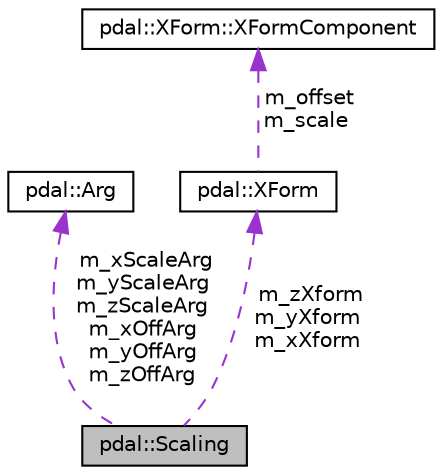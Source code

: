 digraph "pdal::Scaling"
{
  edge [fontname="Helvetica",fontsize="10",labelfontname="Helvetica",labelfontsize="10"];
  node [fontname="Helvetica",fontsize="10",shape=record];
  Node1 [label="pdal::Scaling",height=0.2,width=0.4,color="black", fillcolor="grey75", style="filled", fontcolor="black"];
  Node2 -> Node1 [dir="back",color="darkorchid3",fontsize="10",style="dashed",label=" m_xScaleArg\nm_yScaleArg\nm_zScaleArg\nm_xOffArg\nm_yOffArg\nm_zOffArg" ,fontname="Helvetica"];
  Node2 [label="pdal::Arg",height=0.2,width=0.4,color="black", fillcolor="white", style="filled",URL="$classpdal_1_1Arg.html"];
  Node3 -> Node1 [dir="back",color="darkorchid3",fontsize="10",style="dashed",label=" m_zXform\nm_yXform\nm_xXform" ,fontname="Helvetica"];
  Node3 [label="pdal::XForm",height=0.2,width=0.4,color="black", fillcolor="white", style="filled",URL="$structpdal_1_1XForm.html"];
  Node4 -> Node3 [dir="back",color="darkorchid3",fontsize="10",style="dashed",label=" m_offset\nm_scale" ,fontname="Helvetica"];
  Node4 [label="pdal::XForm::XFormComponent",height=0.2,width=0.4,color="black", fillcolor="white", style="filled",URL="$structpdal_1_1XForm_1_1XFormComponent.html"];
}
